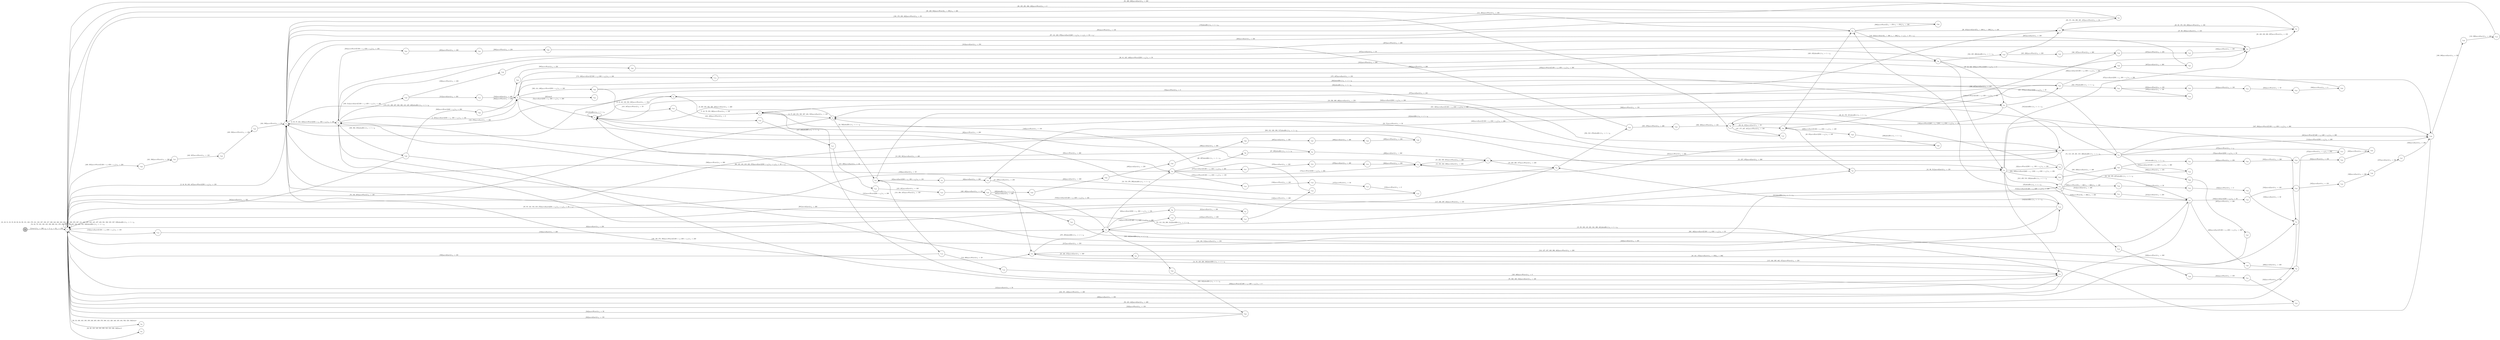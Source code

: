 digraph EFSM{
  graph [rankdir="LR", fontname="Latin Modern Math"];
  node [color="black", fillcolor="white", shape="circle", style="filled", fontname="Latin Modern Math"];
  edge [fontname="Latin Modern Math"];

  s0[fillcolor="gray", label=<s<sub>0</sub>>];
  s1[label=<s<sub>1</sub>>];
  s2[label=<s<sub>2</sub>>];
  s3[label=<s<sub>3</sub>>];
  s4[label=<s<sub>4</sub>>];
  s5[label=<s<sub>5</sub>>];
  s6[label=<s<sub>6</sub>>];
  s7[label=<s<sub>7</sub>>];
  s8[label=<s<sub>8</sub>>];
  s10[label=<s<sub>10</sub>>];
  s11[label=<s<sub>11</sub>>];
  s12[label=<s<sub>12</sub>>];
  s14[label=<s<sub>14</sub>>];
  s15[label=<s<sub>15</sub>>];
  s16[label=<s<sub>16</sub>>];
  s19[label=<s<sub>19</sub>>];
  s24[label=<s<sub>24</sub>>];
  s25[label=<s<sub>25</sub>>];
  s26[label=<s<sub>26</sub>>];
  s27[label=<s<sub>27</sub>>];
  s29[label=<s<sub>29</sub>>];
  s32[label=<s<sub>32</sub>>];
  s36[label=<s<sub>36</sub>>];
  s37[label=<s<sub>37</sub>>];
  s38[label=<s<sub>38</sub>>];
  s39[label=<s<sub>39</sub>>];
  s40[label=<s<sub>40</sub>>];
  s41[label=<s<sub>41</sub>>];
  s42[label=<s<sub>42</sub>>];
  s44[label=<s<sub>44</sub>>];
  s45[label=<s<sub>45</sub>>];
  s46[label=<s<sub>46</sub>>];
  s47[label=<s<sub>47</sub>>];
  s48[label=<s<sub>48</sub>>];
  s49[label=<s<sub>49</sub>>];
  s60[label=<s<sub>60</sub>>];
  s61[label=<s<sub>61</sub>>];
  s64[label=<s<sub>64</sub>>];
  s66[label=<s<sub>66</sub>>];
  s67[label=<s<sub>67</sub>>];
  s73[label=<s<sub>73</sub>>];
  s74[label=<s<sub>74</sub>>];
  s75[label=<s<sub>75</sub>>];
  s87[label=<s<sub>87</sub>>];
  s103[label=<s<sub>103</sub>>];
  s104[label=<s<sub>104</sub>>];
  s105[label=<s<sub>105</sub>>];
  s106[label=<s<sub>106</sub>>];
  s107[label=<s<sub>107</sub>>];
  s108[label=<s<sub>108</sub>>];
  s109[label=<s<sub>109</sub>>];
  s110[label=<s<sub>110</sub>>];
  s116[label=<s<sub>116</sub>>];
  s118[label=<s<sub>118</sub>>];
  s119[label=<s<sub>119</sub>>];
  s137[label=<s<sub>137</sub>>];
  s146[label=<s<sub>146</sub>>];
  s147[label=<s<sub>147</sub>>];
  s148[label=<s<sub>148</sub>>];
  s152[label=<s<sub>152</sub>>];
  s155[label=<s<sub>155</sub>>];
  s156[label=<s<sub>156</sub>>];
  s157[label=<s<sub>157</sub>>];
  s158[label=<s<sub>158</sub>>];
  s160[label=<s<sub>160</sub>>];
  s164[label=<s<sub>164</sub>>];
  s165[label=<s<sub>165</sub>>];
  s166[label=<s<sub>166</sub>>];
  s167[label=<s<sub>167</sub>>];
  s174[label=<s<sub>174</sub>>];
  s189[label=<s<sub>189</sub>>];
  s190[label=<s<sub>190</sub>>];
  s204[label=<s<sub>204</sub>>];
  s205[label=<s<sub>205</sub>>];
  s206[label=<s<sub>206</sub>>];
  s207[label=<s<sub>207</sub>>];
  s214[label=<s<sub>214</sub>>];
  s221[label=<s<sub>221</sub>>];
  s229[label=<s<sub>229</sub>>];
  s230[label=<s<sub>230</sub>>];
  s234[label=<s<sub>234</sub>>];
  s235[label=<s<sub>235</sub>>];
  s247[label=<s<sub>247</sub>>];
  s277[label=<s<sub>277</sub>>];
  s278[label=<s<sub>278</sub>>];
  s279[label=<s<sub>279</sub>>];
  s284[label=<s<sub>284</sub>>];
  s285[label=<s<sub>285</sub>>];
  s286[label=<s<sub>286</sub>>];
  s303[label=<s<sub>303</sub>>];
  s304[label=<s<sub>304</sub>>];
  s305[label=<s<sub>305</sub>>];
  s316[label=<s<sub>316</sub>>];
  s322[label=<s<sub>322</sub>>];
  s323[label=<s<sub>323</sub>>];
  s331[label=<s<sub>331</sub>>];
  s332[label=<s<sub>332</sub>>];
  s333[label=<s<sub>333</sub>>];
  s334[label=<s<sub>334</sub>>];
  s335[label=<s<sub>335</sub>>];
  s352[label=<s<sub>352</sub>>];
  s353[label=<s<sub>353</sub>>];
  s354[label=<s<sub>354</sub>>];
  s355[label=<s<sub>355</sub>>];
  s356[label=<s<sub>356</sub>>];
  s376[label=<s<sub>376</sub>>];
  s380[label=<s<sub>380</sub>>];
  s383[label=<s<sub>383</sub>>];
  s408[label=<s<sub>408</sub>>];
  s415[label=<s<sub>415</sub>>];
  s416[label=<s<sub>416</sub>>];
  s417[label=<s<sub>417</sub>>];
  s418[label=<s<sub>418</sub>>];
  s419[label=<s<sub>419</sub>>];
  s420[label=<s<sub>420</sub>>];
  s421[label=<s<sub>421</sub>>];
  s430[label=<s<sub>430</sub>>];
  s431[label=<s<sub>431</sub>>];
  s432[label=<s<sub>432</sub>>];
  s433[label=<s<sub>433</sub>>];
  s466[label=<s<sub>466</sub>>];
  s467[label=<s<sub>467</sub>>];
  s474[label=<s<sub>474</sub>>];
  s493[label=<s<sub>493</sub>>];
  s494[label=<s<sub>494</sub>>];
  s495[label=<s<sub>495</sub>>];
  s496[label=<s<sub>496</sub>>];
  s497[label=<s<sub>497</sub>>];
  s498[label=<s<sub>498</sub>>];
  s499[label=<s<sub>499</sub>>];
  s515[label=<s<sub>515</sub>>];
  s519[label=<s<sub>519</sub>>];
  s520[label=<s<sub>520</sub>>];
  s521[label=<s<sub>521</sub>>];
  s522[label=<s<sub>522</sub>>];
  s530[label=<s<sub>530</sub>>];
  s531[label=<s<sub>531</sub>>];
  s532[label=<s<sub>532</sub>>];

  s0->s1[label=<<i> [1]start:2/o<sub>1</sub> := 200, o<sub>2</sub> := 3, o<sub>3</sub> := 0&#91;r<sub>1</sub> := 250&#93;</i>>];
  s3->s4[label=<<i> [4, 485]moveEast:0&#91;350 &gt; r<sub>1</sub>, 350 &gt; r<sub>1</sub>&#93;/o<sub>1</sub> := 150</i>>];
  s4->s5[label=<<i> [5]moveEast:0&#91;350 &gt; r<sub>1</sub>, 350 &gt; r<sub>1</sub>&#93;/o<sub>1</sub> := 200</i>>];
  s3->s14[label=<<i> [14, 58, 129, 320, 340]shieldHit:1/o<sub>1</sub> := -1 + i<sub>0</sub></i>>];
  s16->s12[label=<<i> [17]moveWest:0&#91;350 &gt; r<sub>1</sub>&#93;/o<sub>1</sub> := 350</i>>];
  s19->s5[label=<<i> [20]moveWest:0/o<sub>1</sub> := 200</i>>];
  s7->s10[label=<<i> [23, 71]moveWest:0/o<sub>1</sub> := 50</i>>];
  s24->s25[label=<<i> [25]alienHit:1/o<sub>1</sub> := 1 + i<sub>0</sub></i>>];
  s25->s26[label=<<i> [26, 454]moveEast:0&#91;!(r<sub>1</sub> &gt; 300&or;r<sub>1</sub> &gt; 300)&#93;/o<sub>1</sub> := 100</i>>];
  s39->s40[label=<<i> [40, 85]moveEast:0&#91;350 &gt; r<sub>1</sub>&#93;/o<sub>1</sub> := 100</i>>];
  s41->s42[label=<<i> [42]moveWest:0&#91;350 &gt; r<sub>1</sub>, 350 &gt; r<sub>1</sub>&#93;/o<sub>1</sub> := 100</i>>];
  s42->s8[label=<<i> [43]shieldHit:1/o<sub>1</sub> := -1 + i<sub>0</sub></i>>];
  s8->s44[label=<<i> [44, 536]alienHit:1/o<sub>1</sub> := 1 + i<sub>0</sub></i>>];
  s44->s45[label=<<i> [45]moveEast:0&#91;350 &gt; r<sub>1</sub>, 350 &gt; r<sub>1</sub>&#93;/o<sub>1</sub> := 150</i>>];
  s45->s46[label=<<i> [46]moveEast:0/o<sub>1</sub> := 200</i>>];
  s46->s47[label=<<i> [47, 439]moveEast:0/o<sub>1</sub> := 250</i>>];
  s15->s60[label=<<i> [60]moveEast:0&#91;350 &gt; r<sub>1</sub>, 350 &gt; r<sub>1</sub>&#93;/o<sub>1</sub> := 150</i>>];
  s60->s61[label=<<i> [61]moveEast:0/o<sub>1</sub> := 200</i>>];
  s61->s1[label=<<i> [62]moveEast:0/o<sub>1</sub> := 250</i>>];
  s16->s66[label=<<i> [66, 297]shieldHit:1/o<sub>1</sub> := -1 + i<sub>0</sub></i>>];
  s66->s67[label=<<i> [67, 298]alienHit:1/o<sub>1</sub> := 1 + i<sub>0</sub></i>>];
  s67->s5[label=<<i> [68]moveWest:0/o<sub>1</sub> := 200</i>>];
  s10->s2[label=<<i> [72]moveWest:0/o<sub>1</sub> := 0</i>>];
  s74->s75[label=<<i> [75]moveEast:0&#91;350 &gt; r<sub>1</sub>&#93;/o<sub>1</sub> := 50</i>>];
  s38->s39[label=<<i> [39, 84, 452]moveEast:0/o<sub>1</sub> := 50</i>>];
  s40->s41[label=<<i> [41, 86, 511]moveEast:0/o<sub>1</sub> := 150</i>>];
  s41->s87[label=<<i> [87]moveEast:0&#91;350 &gt; r<sub>1</sub>, 350 &gt; r<sub>1</sub>&#93;/o<sub>1</sub> := 200</i>>];
  s26->s27[label=<<i> [27, 90, 268]moveEast:0/o<sub>1</sub> := 150</i>>];
  s25->s1[label=<<i> [98, 429, 504]moveWest:0&#91;r<sub>1</sub> &gt; 376&#93;/o<sub>1</sub> := 300</i>>];
  s37->s10[label=<<i> [101]shieldHit:1/o<sub>1</sub> := -1 + i<sub>0</sub></i>>];
  s24->s103[label=<<i> [103]moveEast:0&#91;350 &gt; r<sub>1</sub>&#93;/o<sub>1</sub> := 50</i>>];
  s103->s104[label=<<i> [104]moveEast:0/o<sub>1</sub> := 100</i>>];
  s104->s105[label=<<i> [105]moveEast:0/o<sub>1</sub> := 150</i>>];
  s105->s106[label=<<i> [106]moveEast:0/o<sub>1</sub> := 200</i>>];
  s106->s107[label=<<i> [107]moveEast:0/o<sub>1</sub> := 250</i>>];
  s107->s108[label=<<i> [108]moveEast:0/o<sub>1</sub> := 300</i>>];
  s108->s109[label=<<i> [109, 389]moveEast:0/o<sub>1</sub> := 350</i>>];
  s109->s110[label=<<i> [110, 390]moveEast:0/o<sub>1</sub> := 400</i>>];
  s110->s2[label=<<i> [111, 391]moveWest:0/o<sub>1</sub> := 350</i>>];
  s74->s108[label=<<i> [114]moveWest:0&#91;350 &gt; r<sub>1</sub>&#93;/o<sub>1</sub> := 300</i>>];
  s44->s118[label=<<i> [118, 398, 537]moveWest:0/o<sub>1</sub> := 100</i>>];
  s118->s119[label=<<i> [119, 399]moveWest:0/o<sub>1</sub> := 50</i>>];
  s14->s1[label=<<i> [121]moveEast:0/o<sub>1</sub> := 50</i>>];
  s15->s5[label=<<i> [131]moveWest:0&#91;400 &gt; r<sub>1</sub>&#93;/o<sub>1</sub> := 200</i>>];
  s6->s2[label=<<i> [133, 378]moveEast:0/o<sub>1</sub> := 200</i>>];
  s2->s73[label=<<i> [73, 112, 134, 200, 314]shieldHit:1/o<sub>1</sub> := -1 + i<sub>0</sub></i>>];
  s74->s38[label=<<i> [136]moveWest:0&#91;400 &gt; r<sub>1</sub>, !(350 &gt; r<sub>1</sub>&or;350 &gt; r<sub>1</sub>)&#93;/o<sub>1</sub> := 150</i>>];
  s25->s36[label=<<i> [142, 224]moveEast:0&#91;r<sub>1</sub> &gt; 300, r<sub>1</sub> &gt; 300&#93;/o<sub>1</sub> := r<sub>1</sub>&#91;r<sub>1</sub> := 50 + r<sub>1</sub>&#93;</i>>];
  s36->s41[label=<<i> [143]moveWest:0&#91;!(350 &gt; r<sub>1</sub>&or;350 &gt; r<sub>1</sub>)&#93;/o<sub>1</sub> := 350</i>>];
  s41->s14[label=<<i> [144]shieldHit:1/o<sub>1</sub> := -1 + i<sub>0</sub></i>>];
  s15->s146[label=<<i> [146]moveWest:0&#91;!(400 &gt; r<sub>1</sub>&or;400 &gt; r<sub>1</sub>)&#93;/o<sub>1</sub> := 300</i>>];
  s146->s147[label=<<i> [147]moveWest:0/o<sub>1</sub> := 250</i>>];
  s147->s148[label=<<i> [148]moveWest:0/o<sub>1</sub> := 200</i>>];
  s148->s8[label=<<i> [149]moveWest:0/o<sub>1</sub> := 150</i>>];
  s8->s1[label=<<i> [78, 150, 337]moveWest:0/o<sub>1</sub> := 100</i>>];
  s1->s152[label=<<i> [152]moveEast:0&#91;!(350 &gt; r<sub>1</sub>&or;350 &gt; r<sub>1</sub>)&#93;/o<sub>1</sub> := 150</i>>];
  s152->s15[label=<<i> [153]moveEast:0/o<sub>1</sub> := 200</i>>];
  s15->s16[label=<<i> [16, 154, 276, 296]alienHit:1/o<sub>1</sub> := 1 + i<sub>0</sub></i>>];
  s16->s155[label=<<i> [155]moveWest:0&#91;!(350 &gt; r<sub>1</sub>&or;350 &gt; r<sub>1</sub>)&#93;/o<sub>1</sub> := 150</i>>];
  s155->s156[label=<<i> [156]moveWest:0/o<sub>1</sub> := 100</i>>];
  s156->s157[label=<<i> [157]moveWest:0/o<sub>1</sub> := 50</i>>];
  s157->s158[label=<<i> [158]moveWest:0/o<sub>1</sub> := 0</i>>];
  s158->s3[label=<<i> [159]moveEast:0/o<sub>1</sub> := 50</i>>];
  s160->s1[label=<<i> [161]moveEast:0/o<sub>1</sub> := 100</i>>];
  s164->s165[label=<<i> [165, 226]moveWest:0/o<sub>1</sub> := 350</i>>];
  s165->s166[label=<<i> [166, 227]moveWest:0/o<sub>1</sub> := 300</i>>];
  s166->s167[label=<<i> [167]moveWest:0/o<sub>1</sub> := 250</i>>];
  s167->s87[label=<<i> [168]moveWest:0/o<sub>1</sub> := 200</i>>];
  s29->s2[label=<<i> [172]alienHit:1/o<sub>1</sub> := 1 + i<sub>0</sub></i>>];
  s4->s174[label=<<i> [174, 436]moveEast:0&#91;!(350 &gt; r<sub>1</sub>&or;350 &gt; r<sub>1</sub>)&#93;/o<sub>1</sub> := 100</i>>];
  s174->s37[label=<<i> [175, 437]moveEast:0/o<sub>1</sub> := 150</i>>];
  s38->s137[label=<<i> [137, 177, 237, 481]moveWest:0/o<sub>1</sub> := 100</i>>];
  s137->s1[label=<<i> [138, 178, 238, 482]moveWest:0/o<sub>1</sub> := 50</i>>];
  s2->s47[label=<<i> [126, 186, 274, 294]moveWest:0&#91;!(350 &gt; r<sub>1</sub>&or;350 &gt; r<sub>1</sub>)&#93;/o<sub>1</sub> := 250</i>>];
  s116->s3[label=<<i> [128, 188, 513]moveEast:0/o<sub>1</sub> := 250</i>>];
  s3->s189[label=<<i> [189, 514]moveEast:0&#91;!(350 &gt; r<sub>1</sub>&or;350 &gt; r<sub>1</sub>)&#93;/o<sub>1</sub> := 300</i>>];
  s189->s190[label=<<i> [190]moveWest:0/o<sub>1</sub> := 250</i>>];
  s190->s87[label=<<i> [191]moveWest:0/o<sub>1</sub> := 200</i>>];
  s27->s26[label=<<i> [28, 89, 170, 193, 289]moveWest:0/o<sub>1</sub> := 100</i>>];
  s29->s1[label=<<i> [30, 195, 291, 386, 456]moveWest:0/o<sub>1</sub> := 0</i>>];
  s74->s4[label=<<i> [202]shieldHit:1/o<sub>1</sub> := -1 + i<sub>0</sub></i>>];
  s4->s41[label=<<i> [203, 212, 328, 393, 517]alienHit:1/o<sub>1</sub> := 1 + i<sub>0</sub></i>>];
  s41->s204[label=<<i> [204, 329]moveEast:0&#91;400 &gt; r<sub>1</sub>, !(350 &gt; r<sub>1</sub>&or;350 &gt; r<sub>1</sub>)&#93;/o<sub>1</sub> := 350</i>>];
  s204->s205[label=<<i> [205, 330]moveEast:0/o<sub>1</sub> := 400</i>>];
  s205->s206[label=<<i> [206]moveWest:0/o<sub>1</sub> := 350</i>>];
  s206->s207[label=<<i> [207]moveWest:0/o<sub>1</sub> := 300</i>>];
  s207->s1[label=<<i> [208]moveEast:0/o<sub>1</sub> := 350</i>>];
  s73->s214[label=<<i> [214]moveEast:0/o<sub>1</sub> := 200</i>>];
  s214->s24[label=<<i> [215]moveEast:0/o<sub>1</sub> := 250</i>>];
  s1->s16[label=<<i> [65, 95, 124, 184, 218, 272]moveEast:0&#91;350 &gt; r<sub>1</sub>&#93;/o<sub>1</sub> := r<sub>1</sub>&#91;r<sub>1</sub> := 50 + r<sub>1</sub>&#93;</i>>];
  s16->s2[label=<<i> [96, 125, 185, 219, 222, 273]moveEast:0&#91;350 &gt; r<sub>1</sub>&#93;/o<sub>1</sub> := r<sub>1</sub>&#91;r<sub>1</sub> := 50 + r<sub>1</sub>&#93;</i>>];
  s4->s221[label=<<i> [221]win:0</i>>];
  s2->s25[label=<<i> [97, 141, 223, 379]moveEast:0&#91;400 &gt; r<sub>1</sub>&#93;/o<sub>1</sub> := r<sub>1</sub>&#91;r<sub>1</sub> := 50 + r<sub>1</sub>&#93;</i>>];
  s36->s164[label=<<i> [164, 225, 266]alienHit:1/o<sub>1</sub> := 1 + i<sub>0</sub></i>>];
  s166->s39[label=<<i> [228, 427]moveEast:0/o<sub>1</sub> := 350</i>>];
  s39->s229[label=<<i> [229]moveEast:0&#91;!(350 &gt; r<sub>1</sub>&or;350 &gt; r<sub>1</sub>)&#93;/o<sub>1</sub> := 400</i>>];
  s229->s230[label=<<i> [230]alienHit:1/o<sub>1</sub> := 1 + i<sub>0</sub></i>>];
  s230->s12[label=<<i> [231]moveWest:0/o<sub>1</sub> := 350</i>>];
  s12->s11[label=<<i> [18, 232, 259, 281]moveWest:0/o<sub>1</sub> := 300</i>>];
  s11->s19[label=<<i> [19, 233, 260, 477]moveWest:0/o<sub>1</sub> := 250</i>>];
  s234->s235[label=<<i> [235, 479]moveWest:0/o<sub>1</sub> := 200</i>>];
  s235->s38[label=<<i> [236, 480]moveWest:0/o<sub>1</sub> := 150</i>>];
  s37->s247[label=<<i> [247, 374]moveEast:0&#91;350 &gt; r<sub>1</sub>&#93;/o<sub>1</sub> := 50</i>>];
  s247->s7[label=<<i> [248]moveEast:0&#91;350 &gt; r<sub>1</sub>&#93;/o<sub>1</sub> := 100</i>>];
  s8->s5[label=<<i> [9, 250, 255, 364, 368, 405]moveEast:0/o<sub>1</sub> := 200</i>>];
  s5->s5[label=<<i> [251]alienHit:1/o<sub>1</sub> := 1 + i<sub>0</sub></i>>];
  s5->s6[label=<<i> [6, 21, 69, 132, 252, 365]moveWest:0/o<sub>1</sub> := 150</i>>];
  s6->s7[label=<<i> [7, 22, 70, 253, 366]moveWest:0/o<sub>1</sub> := 100</i>>];
  s10->s11[label=<<i> [11, 257, 476]moveEast:0/o<sub>1</sub> := 300</i>>];
  s19->s1[label=<<i> [261]moveEast:0/o<sub>1</sub> := 300</i>>];
  s164->s26[label=<<i> [267]moveEast:0/o<sub>1</sub> := 100</i>>];
  s27->s1[label=<<i> [91, 269, 308]moveEast:0/o<sub>1</sub> := 200</i>>];
  s47->s15[label=<<i> [275, 295]shieldHit:1/o<sub>1</sub> := -1 + i<sub>0</sub></i>>];
  s16->s277[label=<<i> [277]moveEast:0&#91;!(350 &gt; r<sub>1</sub>&or;350 &gt; r<sub>1</sub>)&#93;/o<sub>1</sub> := 300</i>>];
  s277->s278[label=<<i> [278]moveEast:0/o<sub>1</sub> := 350</i>>];
  s278->s279[label=<<i> [279]moveEast:0/o<sub>1</sub> := 400</i>>];
  s279->s12[label=<<i> [280]moveWest:0/o<sub>1</sub> := 350</i>>];
  s11->s12[label=<<i> [12, 258, 282, 300]moveEast:0/o<sub>1</sub> := 350</i>>];
  s12->s3[label=<<i> [13, 283, 301]moveEast:0/o<sub>1</sub> := 400</i>>];
  s3->s284[label=<<i> [284]moveWest:0&#91;!(350 &gt; r<sub>1</sub>&or;350 &gt; r<sub>1</sub>)&#93;/o<sub>1</sub> := 350</i>>];
  s284->s285[label=<<i> [285]moveWest:0/o<sub>1</sub> := 300</i>>];
  s285->s286[label=<<i> [286]moveWest:0/o<sub>1</sub> := 250</i>>];
  s286->s87[label=<<i> [287]moveWest:0/o<sub>1</sub> := 200</i>>];
  s87->s27[label=<<i> [88, 169, 192, 288, 307]moveWest:0/o<sub>1</sub> := 150</i>>];
  s26->s29[label=<<i> [29, 171, 194, 290, 385, 455]moveWest:0/o<sub>1</sub> := 50</i>>];
  s67->s11[label=<<i> [299]moveEast:0/o<sub>1</sub> := 300</i>>];
  s3->s160[label=<<i> [160, 302, 358]alienHit:1/o<sub>1</sub> := 1 + i<sub>0</sub></i>>];
  s160->s303[label=<<i> [303]moveWest:0&#91;400 &gt; r<sub>1</sub>&#93;/o<sub>1</sub> := 350</i>>];
  s303->s304[label=<<i> [304]moveWest:0/o<sub>1</sub> := 300</i>>];
  s304->s305[label=<<i> [305]moveWest:0/o<sub>1</sub> := 250</i>>];
  s305->s87[label=<<i> [306]moveWest:0/o<sub>1</sub> := 200</i>>];
  s116->s19[label=<<i> [311]shieldHit:1/o<sub>1</sub> := -1 + i<sub>0</sub></i>>];
  s234->s2[label=<<i> [313]moveEast:0/o<sub>1</sub> := 250</i>>];
  s73->s74[label=<<i> [74, 113, 135, 201, 315, 460]alienHit:1/o<sub>1</sub> := 1 + i<sub>0</sub></i>>];
  s74->s316[label=<<i> [316]moveEast:0&#91;!(350 &gt; r<sub>1</sub>&or;350 &gt; r<sub>1</sub>)&#93;/o<sub>1</sub> := 300</i>>];
  s316->s1[label=<<i> [317]moveEast:0/o<sub>1</sub> := 350</i>>];
  s15->s322[label=<<i> [322, 342]shieldHit:1/o<sub>1</sub> := -1 + i<sub>0</sub></i>>];
  s322->s323[label=<<i> [323, 343]alienHit:1/o<sub>1</sub> := 1 + i<sub>0</sub></i>>];
  s323->s1[label=<<i> [324]moveEast:0/o<sub>1</sub> := 150</i>>];
  s1->s64[label=<<i> [64, 80, 123, 140, 210, 293, 310, 319, 326, 346]lose:0</i>>];
  s205->s331[label=<<i> [331]alienHit:1/o<sub>1</sub> := 1 + i<sub>0</sub></i>>];
  s331->s332[label=<<i> [332]moveWest:0/o<sub>1</sub> := 350</i>>];
  s332->s333[label=<<i> [333]moveWest:0/o<sub>1</sub> := 300</i>>];
  s333->s334[label=<<i> [334]moveWest:0/o<sub>1</sub> := 250</i>>];
  s334->s335[label=<<i> [335]moveWest:0/o<sub>1</sub> := 200</i>>];
  s335->s8[label=<<i> [336]moveWest:0/o<sub>1</sub> := 150</i>>];
  s323->s1[label=<<i> [344]moveWest:0/o<sub>1</sub> := 50</i>>];
  s41->s108[label=<<i> [347, 394]moveWest:0&#91;!(350 &gt; r<sub>1</sub>&or;350 &gt; r<sub>1</sub>)&#93;/o<sub>1</sub> := 300</i>>];
  s44->s247[label=<<i> [351, 465]moveEast:0&#91;!(350 &gt; r<sub>1</sub>&or;350 &gt; r<sub>1</sub>)&#93;/o<sub>1</sub> := 200</i>>];
  s247->s352[label=<<i> [352, 375]alienHit:1/o<sub>1</sub> := 1 + i<sub>0</sub></i>>];
  s352->s353[label=<<i> [353]moveWest:0/o<sub>1</sub> := 150</i>>];
  s353->s354[label=<<i> [354]moveWest:0/o<sub>1</sub> := 100</i>>];
  s354->s355[label=<<i> [355]moveWest:0/o<sub>1</sub> := 50</i>>];
  s355->s356[label=<<i> [356]moveWest:0/o<sub>1</sub> := 0</i>>];
  s356->s3[label=<<i> [357]moveEast:0/o<sub>1</sub> := 50</i>>];
  s160->s14[label=<<i> [359]moveWest:0&#91;!(400 &gt; r<sub>1</sub>&or;400 &gt; r<sub>1</sub>)&#93;/o<sub>1</sub> := 0</i>>];
  s14->s15[label=<<i> [15, 59, 130, 145, 321, 341, 360, 401]alienHit:1/o<sub>1</sub> := 1 + i<sub>0</sub></i>>];
  s15->s75[label=<<i> [361, 402]moveEast:0&#91;!(350 &gt; r<sub>1</sub>&or;350 &gt; r<sub>1</sub>)&#93;/o<sub>1</sub> := 50</i>>];
  s5->s10[label=<<i> [10, 256, 369, 406]moveEast:0/o<sub>1</sub> := 250</i>>];
  s24->s1[label=<<i> [216, 371, 423]moveWest:0/o<sub>1</sub> := 200</i>>];
  s352->s376[label=<<i> [376]moveEast:0/o<sub>1</sub> := 100</i>>];
  s376->s6[label=<<i> [377]moveEast:0/o<sub>1</sub> := 150</i>>];
  s25->s380[label=<<i> [380]moveWest:0&#91;!(r<sub>1</sub> &gt; 376&or;r<sub>1</sub> &gt; 376)&#93;/o<sub>1</sub> := 200</i>>];
  s380->s2[label=<<i> [381]moveWest:0/o<sub>1</sub> := 150</i>>];
  s4->s383[label=<<i> [383, 414, 486]moveWest:0&#91;350 &gt; r<sub>1</sub>&#93;/o<sub>1</sub> := 100</i>>];
  s383->s26[label=<<i> [384]alienHit:1/o<sub>1</sub> := 1 + i<sub>0</sub></i>>];
  s2->s4[label=<<i> [173, 211, 220, 327, 382, 392, 413, 435, 469]alienHit:1/o<sub>1</sub> := 1 + i<sub>0</sub></i>>];
  s116->s44[label=<<i> [117, 350, 397, 464]moveWest:0/o<sub>1</sub> := 150</i>>];
  s119->s14[label=<<i> [120, 400]moveWest:0/o<sub>1</sub> := 0</i>>];
  s75->s7[label=<<i> [76, 362, 403, 534]moveEast:0/o<sub>1</sub> := 100</i>>];
  s7->s8[label=<<i> [8, 77, 249, 254, 363, 367, 404, 535]moveEast:0/o<sub>1</sub> := 150</i>>];
  s10->s24[label=<<i> [24, 102, 370, 407]alienHit:1/o<sub>1</sub> := 1 + i<sub>0</sub></i>>];
  s24->s408[label=<<i> [408]moveEast:0&#91;!(350 &gt; r<sub>1</sub>&or;350 &gt; r<sub>1</sub>)&#93;/o<sub>1</sub> := 300</i>>];
  s408->s49[label=<<i> [409]moveEast:0/o<sub>1</sub> := 350</i>>];
  s383->s415[label=<<i> [415, 487]moveWest:0/o<sub>1</sub> := 50</i>>];
  s415->s416[label=<<i> [416, 488]moveWest:0/o<sub>1</sub> := 0</i>>];
  s416->s417[label=<<i> [417, 489]alienHit:1/o<sub>1</sub> := 1 + i<sub>0</sub></i>>];
  s417->s418[label=<<i> [418, 490]moveEast:0/o<sub>1</sub> := 50</i>>];
  s418->s419[label=<<i> [419, 491]moveEast:0/o<sub>1</sub> := 100</i>>];
  s419->s420[label=<<i> [420, 492]moveEast:0/o<sub>1</sub> := 150</i>>];
  s420->s421[label=<<i> [421]moveEast:0/o<sub>1</sub> := 200</i>>];
  s421->s24[label=<<i> [422]moveEast:0/o<sub>1</sub> := 250</i>>];
  s39->s25[label=<<i> [428, 453]alienHit:1/o<sub>1</sub> := 1 + i<sub>0</sub></i>>];
  s1->s430[label=<<i> [430, 505]moveWest:0&#91;!(350 &gt; r<sub>1</sub>&or;350 &gt; r<sub>1</sub>)&#93;/o<sub>1</sub> := 250</i>>];
  s430->s431[label=<<i> [431, 506]moveWest:0/o<sub>1</sub> := 200</i>>];
  s431->s432[label=<<i> [432, 507]moveWest:0/o<sub>1</sub> := 150</i>>];
  s432->s433[label=<<i> [433, 508]moveWest:0/o<sub>1</sub> := 100</i>>];
  s433->s2[label=<<i> [434, 509]moveWest:0/o<sub>1</sub> := 50</i>>];
  s37->s46[label=<<i> [438]moveEast:0&#91;!(350 &gt; r<sub>1</sub>&or;350 &gt; r<sub>1</sub>)&#93;/o<sub>1</sub> := 200</i>>];
  s47->s48[label=<<i> [48, 440, 472]moveEast:0/o<sub>1</sub> := 300</i>>];
  s48->s49[label=<<i> [49, 441, 473]moveEast:0/o<sub>1</sub> := 350&#91;r<sub>2</sub> := 300&#93;</i>>];
  s49->s1[label=<<i> [50, 410, 442]moveEast:0/o<sub>1</sub> := 400</i>>];
  s1->s2[label=<<i> [2, 34, 56, 243, 447]moveWest:0&#91;350 &gt; r<sub>1</sub>&#93;/o<sub>1</sub> := 150</i>>];
  s2->s3[label=<<i> [3, 35, 57, 244, 448]moveWest:0&#91;350 &gt; r<sub>1</sub>, 350 &gt; r<sub>1</sub>&#93;/o<sub>1</sub> := 100</i>>];
  s3->s36[label=<<i> [36, 81, 245, 449]moveWest:0&#91;350 &gt; r<sub>1</sub>&#93;/o<sub>1</sub> := 50</i>>];
  s36->s37[label=<<i> [37, 82, 246, 450]moveWest:0&#91;350 &gt; r<sub>1</sub>&#93;/o<sub>1</sub> := 0</i>>];
  s37->s38[label=<<i> [38, 83, 176, 451]alienHit:1/o<sub>1</sub> := 1 + i<sub>0</sub></i>>];
  s74->s108[label=<<i> [461]moveWest:0&#91;!(400 &gt; r<sub>1</sub>&or;400 &gt; r<sub>1</sub>)&#93;/o<sub>1</sub> := 300</i>>];
  s47->s116[label=<<i> [116, 127, 187, 349, 396, 463]moveWest:0/o<sub>1</sub> := 200</i>>];
  s247->s466[label=<<i> [466]moveEast:0&#91;!(350 &gt; r<sub>1</sub>&or;350 &gt; r<sub>1</sub>)&#93;/o<sub>1</sub> := 250</i>>];
  s466->s467[label=<<i> [467]moveEast:0/o<sub>1</sub> := 300</i>>];
  s467->s2[label=<<i> [468]moveEast:0/o<sub>1</sub> := 350</i>>];
  s4->s108[label=<<i> [470]moveWest:0&#91;!(350 &gt; r<sub>1</sub>&or;350 &gt; r<sub>1</sub>)&#93;/o<sub>1</sub> := 300</i>>];
  s108->s47[label=<<i> [115, 348, 395, 462, 471]moveWest:0/o<sub>1</sub> := 250</i>>];
  s49->s474[label=<<i> [474]moveWest:0/o<sub>1</sub> := r<sub>2</sub>&#91;r<sub>2</sub> := 250&#93;</i>>];
  s474->s10[label=<<i> [475]moveWest:0/o<sub>1</sub> := r<sub>2</sub></i>>];
  s19->s234[label=<<i> [234, 312, 478]alienHit:1/o<sub>1</sub> := 1 + i<sub>0</sub></i>>];
  s420->s493[label=<<i> [493]alienHit:1/o<sub>1</sub> := 1 + i<sub>0</sub></i>>];
  s493->s494[label=<<i> [494]moveEast:0/o<sub>1</sub> := 200</i>>];
  s494->s495[label=<<i> [495]moveEast:0/o<sub>1</sub> := 250</i>>];
  s495->s496[label=<<i> [496]moveEast:0/o<sub>1</sub> := 300</i>>];
  s496->s497[label=<<i> [497]moveEast:0/o<sub>1</sub> := 350</i>>];
  s497->s498[label=<<i> [498]moveEast:0/o<sub>1</sub> := 400</i>>];
  s498->s499[label=<<i> [499]moveWest:0/o<sub>1</sub> := 350</i>>];
  s499->s1[label=<<i> [500]moveWest:0/o<sub>1</sub> := 300</i>>];
  s2->s40[label=<<i> [510]moveEast:0&#91;!(400 &gt; r<sub>1</sub>&or;400 &gt; r<sub>1</sub>)&#93;/o<sub>1</sub> := 100</i>>];
  s41->s116[label=<<i> [512]moveEast:0&#91;!(400 &gt; r<sub>1</sub>&or;400 &gt; r<sub>1</sub>)&#93;/o<sub>1</sub> := 200</i>>];
  s189->s515[label=<<i> [515]moveEast:0/o<sub>1</sub> := 350</i>>];
  s515->s4[label=<<i> [516]moveEast:0/o<sub>1</sub> := 400</i>>];
  s73->s519[label=<<i> [519]moveWest:0&#91;r<sub>1</sub> &gt; 300&#93;/o<sub>1</sub> := 350</i>>];
  s519->s520[label=<<i> [520]moveWest:0/o<sub>1</sub> := 300</i>>];
  s520->s521[label=<<i> [521]moveWest:0/o<sub>1</sub> := 250</i>>];
  s521->s522[label=<<i> [522]moveWest:0/o<sub>1</sub> := 200</i>>];
  s522->s1[label=<<i> [523]moveWest:0/o<sub>1</sub> := 150</i>>];
  s1->s1[label=<<i> [54, 63, 79, 122, 139, 182, 196, 209, 241, 270, 292, 309, 318, 325, 345, 444, 524, 526]shieldHit:1/o<sub>1</sub> := -1 + i<sub>0</sub></i>>];
  s1->s1[label=<<i> [31, 33, 51, 52, 55, 92, 93, 94, 99, 151, 162, 179, 181, 183, 197, 198, 217, 239, 242, 262, 263, 264, 271, 338, 372, 387, 411, 424, 425, 443, 445, 457, 483, 501, 502, 525, 527, 539]alienHit:1/o<sub>1</sub> := 1 + i<sub>0</sub></i>>];
  s1->s32[label=<<i> [32, 53, 100, 163, 180, 199, 240, 265, 339, 373, 388, 412, 426, 446, 458, 484, 503, 528, 540]win:0</i>>];
  s41->s73[label=<<i> [213, 459, 518, 529]alienHit:1/o<sub>1</sub> := 1 + i<sub>0</sub></i>>];
  s73->s530[label=<<i> [530]moveWest:0&#91;!(r<sub>1</sub> &gt; 300&or;r<sub>1</sub> &gt; 300)&#93;/o<sub>1</sub> := 100</i>>];
  s530->s531[label=<<i> [531]moveWest:0/o<sub>1</sub> := 50</i>>];
  s531->s532[label=<<i> [532]moveWest:0/o<sub>1</sub> := 0</i>>];
  s532->s75[label=<<i> [533]moveEast:0/o<sub>1</sub> := 50</i>>];
  s118->s1[label=<<i> [538]moveEast:0/o<sub>1</sub> := 150</i>>];
}